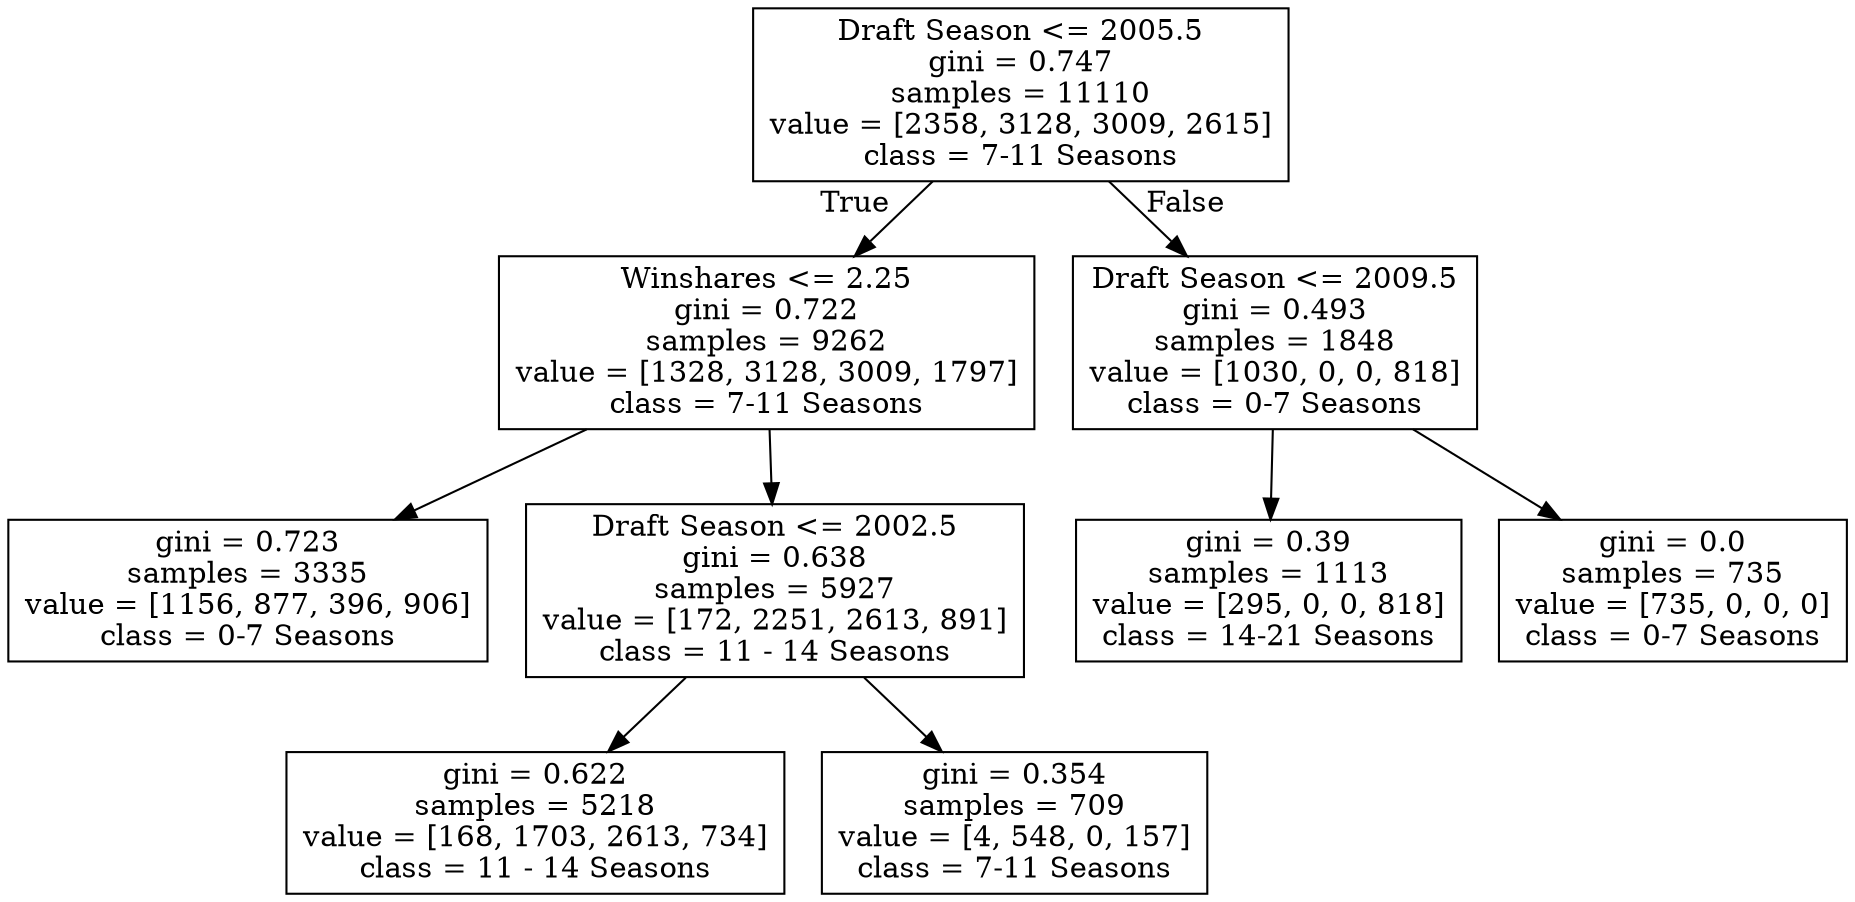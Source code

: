 digraph Tree {
node [shape=box] ;
0 [label="Draft Season <= 2005.5\ngini = 0.747\nsamples = 11110\nvalue = [2358, 3128, 3009, 2615]\nclass = 7-11 Seasons"] ;
1 [label="Winshares <= 2.25\ngini = 0.722\nsamples = 9262\nvalue = [1328, 3128, 3009, 1797]\nclass = 7-11 Seasons"] ;
0 -> 1 [labeldistance=2.5, labelangle=45, headlabel="True"] ;
3 [label="gini = 0.723\nsamples = 3335\nvalue = [1156, 877, 396, 906]\nclass = 0-7 Seasons"] ;
1 -> 3 ;
4 [label="Draft Season <= 2002.5\ngini = 0.638\nsamples = 5927\nvalue = [172, 2251, 2613, 891]\nclass = 11 - 14 Seasons"] ;
1 -> 4 ;
7 [label="gini = 0.622\nsamples = 5218\nvalue = [168, 1703, 2613, 734]\nclass = 11 - 14 Seasons"] ;
4 -> 7 ;
8 [label="gini = 0.354\nsamples = 709\nvalue = [4, 548, 0, 157]\nclass = 7-11 Seasons"] ;
4 -> 8 ;
2 [label="Draft Season <= 2009.5\ngini = 0.493\nsamples = 1848\nvalue = [1030, 0, 0, 818]\nclass = 0-7 Seasons"] ;
0 -> 2 [labeldistance=2.5, labelangle=-45, headlabel="False"] ;
5 [label="gini = 0.39\nsamples = 1113\nvalue = [295, 0, 0, 818]\nclass = 14-21 Seasons"] ;
2 -> 5 ;
6 [label="gini = 0.0\nsamples = 735\nvalue = [735, 0, 0, 0]\nclass = 0-7 Seasons"] ;
2 -> 6 ;
}